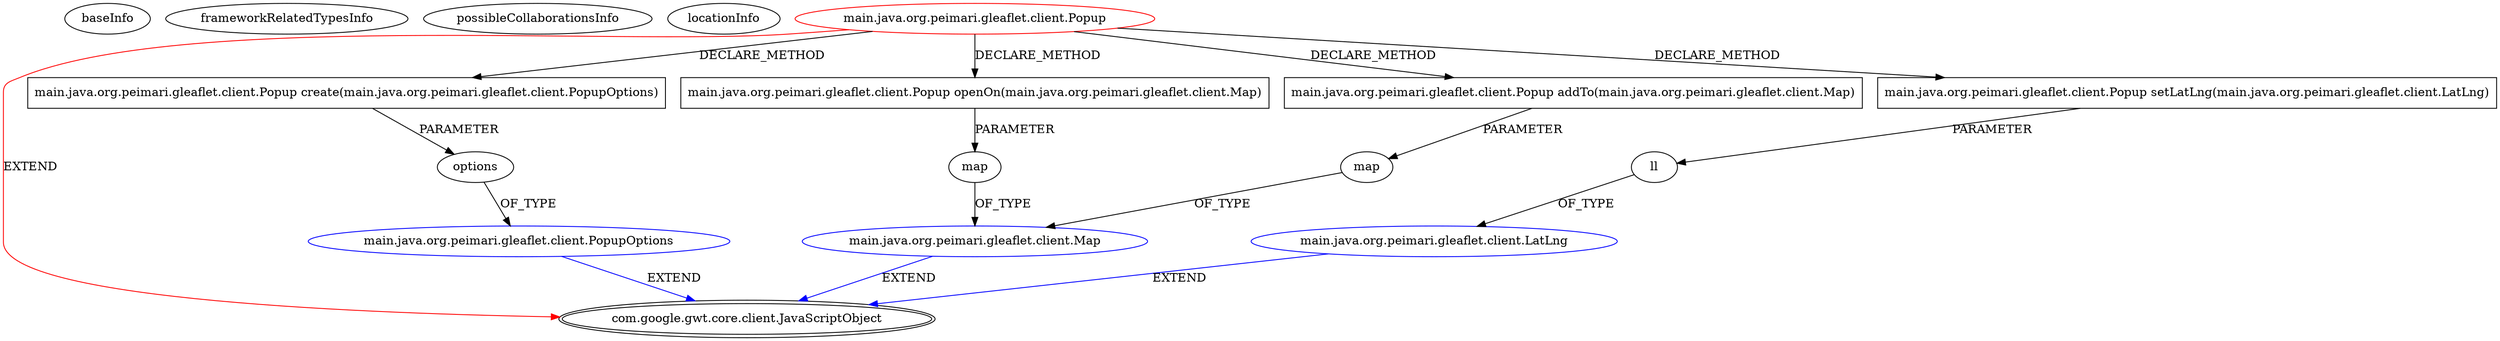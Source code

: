 digraph {
baseInfo[graphId=4105,category="extension_graph",isAnonymous=false,possibleRelation=true]
frameworkRelatedTypesInfo[0="com.google.gwt.core.client.JavaScriptObject"]
possibleCollaborationsInfo[0="4105~CLIENT_METHOD_DECLARATION-PARAMETER_DECLARATION-CLIENT_METHOD_DECLARATION-PARAMETER_DECLARATION-~com.google.gwt.core.client.JavaScriptObject ~com.google.gwt.core.client.JavaScriptObject ~false~false",1="4105~CLIENT_METHOD_DECLARATION-PARAMETER_DECLARATION-~com.google.gwt.core.client.JavaScriptObject ~com.google.gwt.core.client.JavaScriptObject ~false~false"]
locationInfo[projectName="mstahv-g-leaflet",filePath="/mstahv-g-leaflet/g-leaflet-master/src/main/java/org/peimari/gleaflet/client/Popup.java",contextSignature="Popup",graphId="4105"]
0[label="main.java.org.peimari.gleaflet.client.Popup",vertexType="ROOT_CLIENT_CLASS_DECLARATION",isFrameworkType=false,color=red]
1[label="com.google.gwt.core.client.JavaScriptObject",vertexType="FRAMEWORK_CLASS_TYPE",isFrameworkType=true,peripheries=2]
2[label="main.java.org.peimari.gleaflet.client.Popup create(main.java.org.peimari.gleaflet.client.PopupOptions)",vertexType="CLIENT_METHOD_DECLARATION",isFrameworkType=false,shape=box]
3[label="options",vertexType="PARAMETER_DECLARATION",isFrameworkType=false]
4[label="main.java.org.peimari.gleaflet.client.PopupOptions",vertexType="REFERENCE_CLIENT_CLASS_DECLARATION",isFrameworkType=false,color=blue]
8[label="main.java.org.peimari.gleaflet.client.Popup openOn(main.java.org.peimari.gleaflet.client.Map)",vertexType="CLIENT_METHOD_DECLARATION",isFrameworkType=false,shape=box]
9[label="map",vertexType="PARAMETER_DECLARATION",isFrameworkType=false]
10[label="main.java.org.peimari.gleaflet.client.Map",vertexType="REFERENCE_CLIENT_CLASS_DECLARATION",isFrameworkType=false,color=blue]
12[label="main.java.org.peimari.gleaflet.client.Popup addTo(main.java.org.peimari.gleaflet.client.Map)",vertexType="CLIENT_METHOD_DECLARATION",isFrameworkType=false,shape=box]
13[label="map",vertexType="PARAMETER_DECLARATION",isFrameworkType=false]
15[label="main.java.org.peimari.gleaflet.client.Popup setLatLng(main.java.org.peimari.gleaflet.client.LatLng)",vertexType="CLIENT_METHOD_DECLARATION",isFrameworkType=false,shape=box]
16[label="ll",vertexType="PARAMETER_DECLARATION",isFrameworkType=false]
17[label="main.java.org.peimari.gleaflet.client.LatLng",vertexType="REFERENCE_CLIENT_CLASS_DECLARATION",isFrameworkType=false,color=blue]
0->1[label="EXTEND",color=red]
0->2[label="DECLARE_METHOD"]
4->1[label="EXTEND",color=blue]
3->4[label="OF_TYPE"]
2->3[label="PARAMETER"]
0->8[label="DECLARE_METHOD"]
10->1[label="EXTEND",color=blue]
9->10[label="OF_TYPE"]
8->9[label="PARAMETER"]
0->12[label="DECLARE_METHOD"]
13->10[label="OF_TYPE"]
12->13[label="PARAMETER"]
0->15[label="DECLARE_METHOD"]
17->1[label="EXTEND",color=blue]
16->17[label="OF_TYPE"]
15->16[label="PARAMETER"]
}
